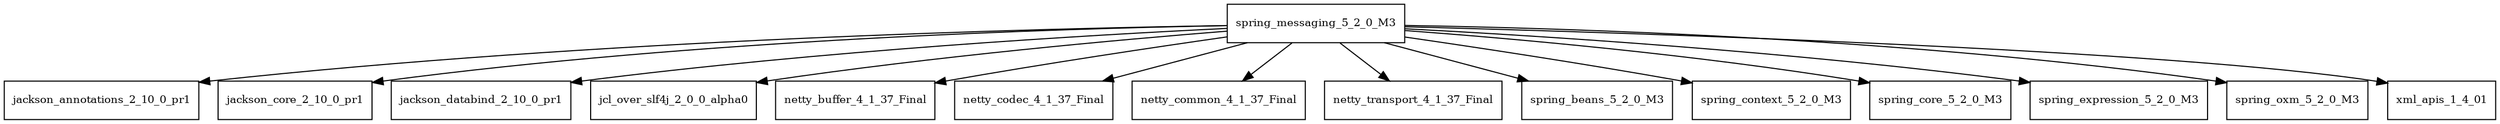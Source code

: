 digraph spring_messaging_5_2_0_M3_dependencies {
  node [shape = box, fontsize=10.0];
  spring_messaging_5_2_0_M3 -> jackson_annotations_2_10_0_pr1;
  spring_messaging_5_2_0_M3 -> jackson_core_2_10_0_pr1;
  spring_messaging_5_2_0_M3 -> jackson_databind_2_10_0_pr1;
  spring_messaging_5_2_0_M3 -> jcl_over_slf4j_2_0_0_alpha0;
  spring_messaging_5_2_0_M3 -> netty_buffer_4_1_37_Final;
  spring_messaging_5_2_0_M3 -> netty_codec_4_1_37_Final;
  spring_messaging_5_2_0_M3 -> netty_common_4_1_37_Final;
  spring_messaging_5_2_0_M3 -> netty_transport_4_1_37_Final;
  spring_messaging_5_2_0_M3 -> spring_beans_5_2_0_M3;
  spring_messaging_5_2_0_M3 -> spring_context_5_2_0_M3;
  spring_messaging_5_2_0_M3 -> spring_core_5_2_0_M3;
  spring_messaging_5_2_0_M3 -> spring_expression_5_2_0_M3;
  spring_messaging_5_2_0_M3 -> spring_oxm_5_2_0_M3;
  spring_messaging_5_2_0_M3 -> xml_apis_1_4_01;
}
